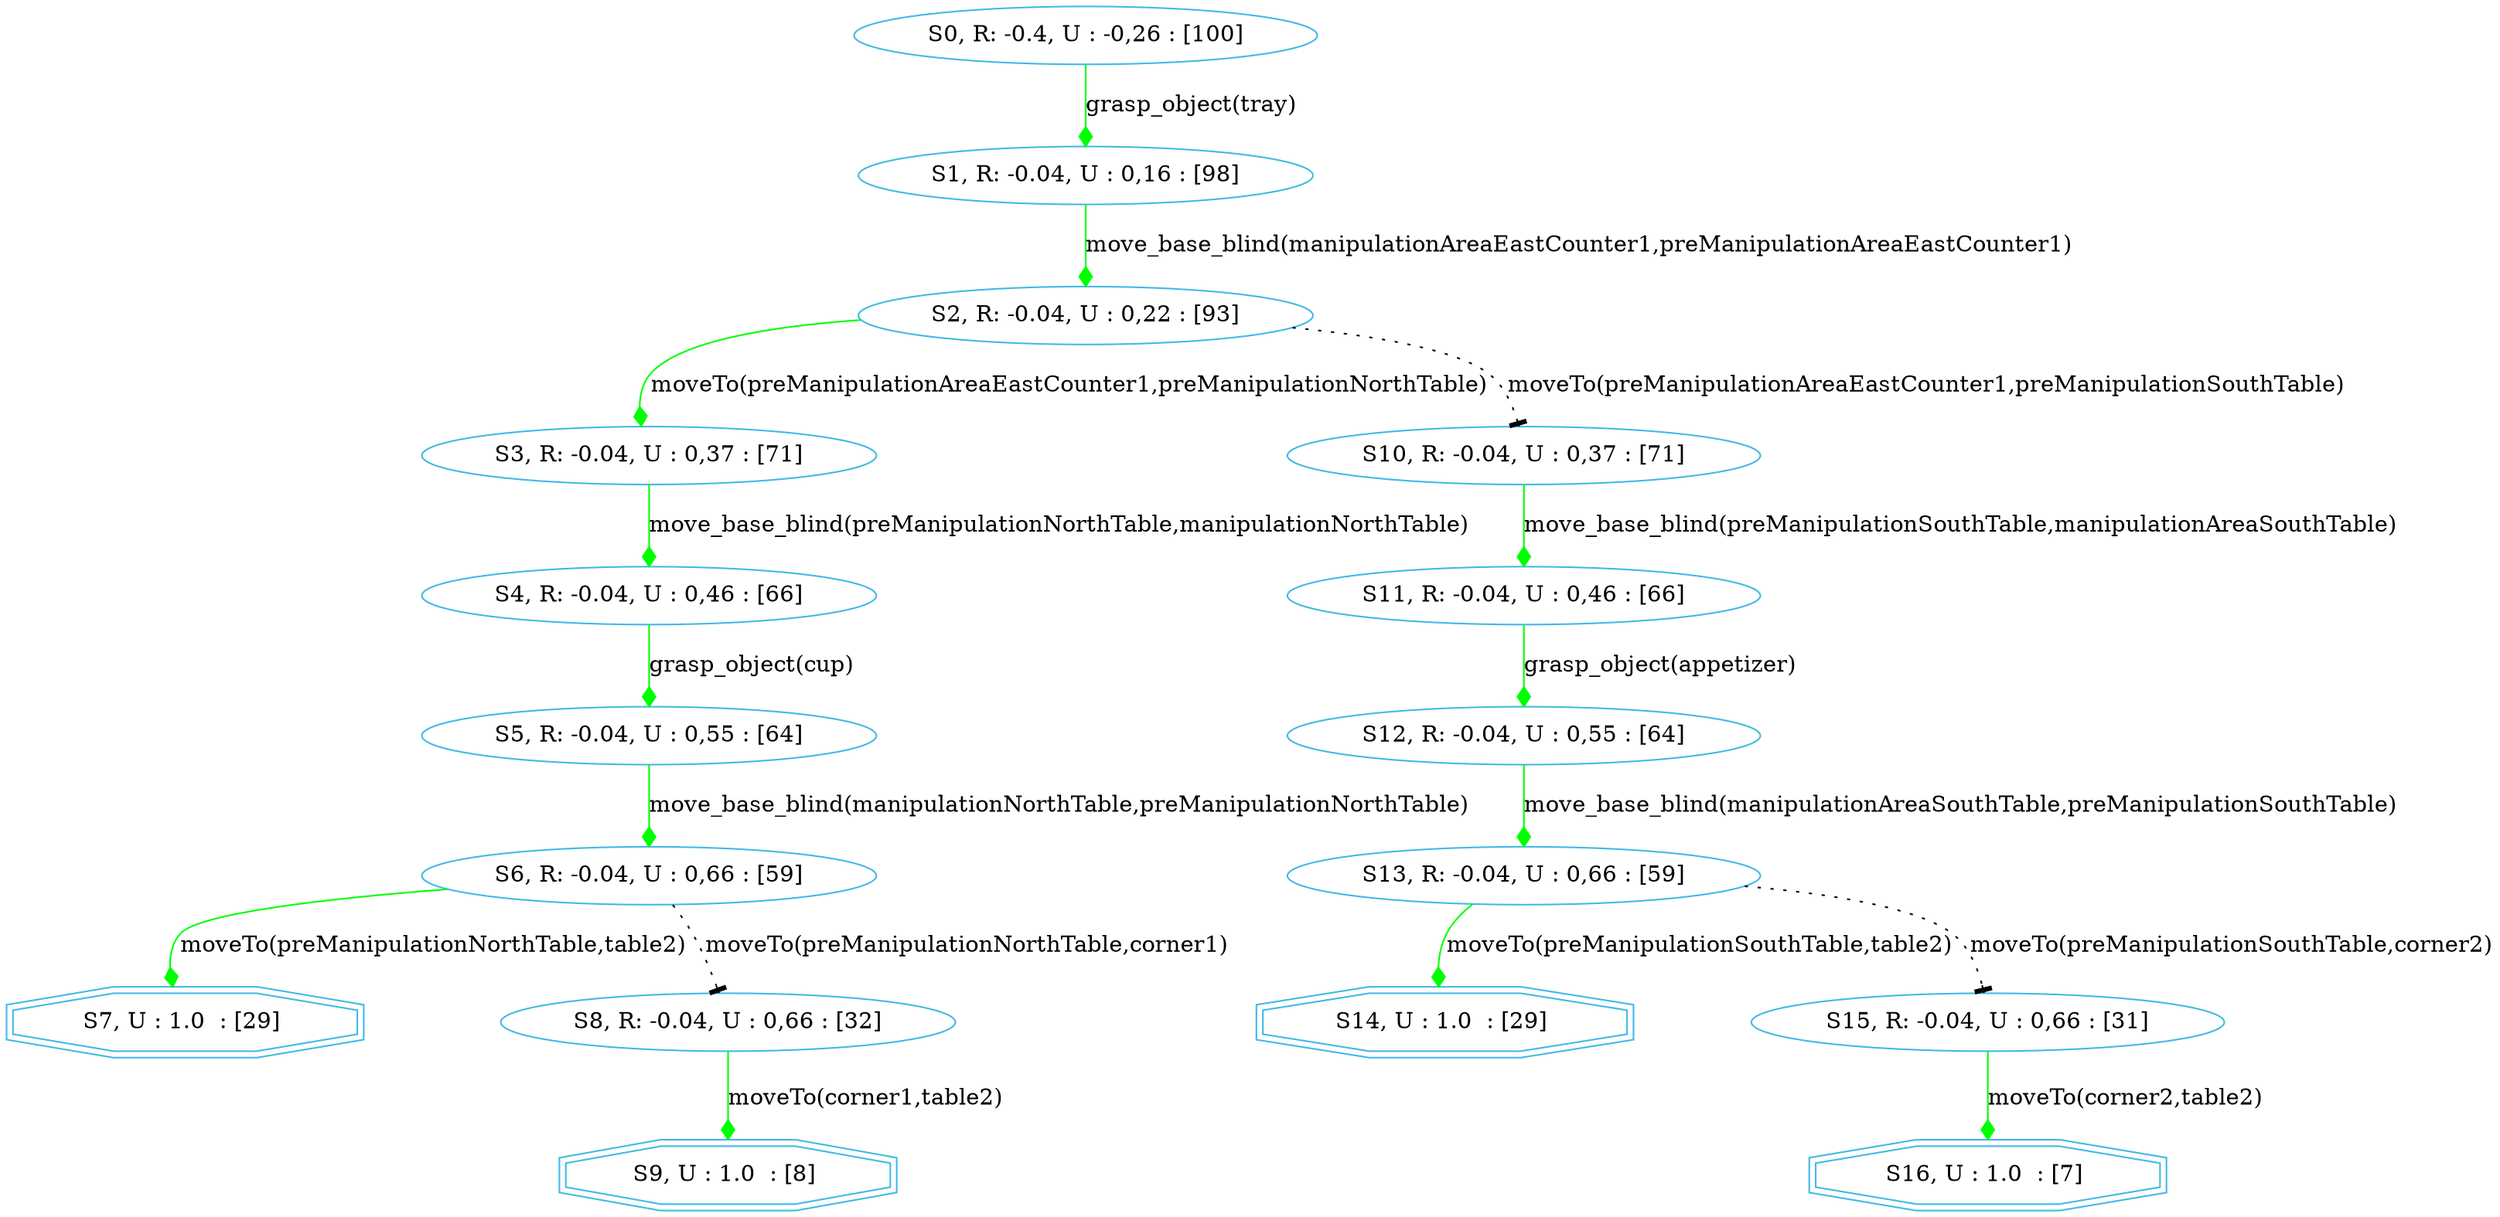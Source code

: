 digraph {
  node [color="#40b9e5" ]
 size="60,17";
"7" [label=" S7, U : 1.0  : [29]  " shape=doubleoctagon];
"9" [label=" S9, U : 1.0  : [8]  " shape=doubleoctagon];
"14" [label=" S14, U : 1.0  : [29]  " shape=doubleoctagon];
"16" [label=" S16, U : 1.0  : [7]  " shape=doubleoctagon];
"0" [label=" S0, R: -0.4, U : -0,26 : [100] "]"1" [label=" S1, R: -0.04, U : 0,16 : [98] "]"2" [label=" S2, R: -0.04, U : 0,22 : [93] "]"3" [label=" S3, R: -0.04, U : 0,37 : [71] "]"4" [label=" S4, R: -0.04, U : 0,46 : [66] "]"5" [label=" S5, R: -0.04, U : 0,55 : [64] "]"6" [label=" S6, R: -0.04, U : 0,66 : [59] "]"8" [label=" S8, R: -0.04, U : 0,66 : [32] "]"10" [label=" S10, R: -0.04, U : 0,37 : [71] "]"11" [label=" S11, R: -0.04, U : 0,46 : [66] "]"12" [label=" S12, R: -0.04, U : 0,55 : [64] "]"13" [label=" S13, R: -0.04, U : 0,66 : [59] "]"15" [label=" S15, R: -0.04, U : 0,66 : [31] "]"0" -> "1" [ label="grasp_object(tray)"
, arrowhead = diamond , color=green];"1" -> "2" [ label="move_base_blind(manipulationAreaEastCounter1,preManipulationAreaEastCounter1)"
, arrowhead = diamond , color=green];"2" -> "3" [ label="moveTo(preManipulationAreaEastCounter1,preManipulationNorthTable)"
, arrowhead = diamond , color=green];"2" -> "10" [ label="moveTo(preManipulationAreaEastCounter1,preManipulationSouthTable)"
,style=dotted, arrowhead=tee];"3" -> "4" [ label="move_base_blind(preManipulationNorthTable,manipulationNorthTable)"
, arrowhead = diamond , color=green];"4" -> "5" [ label="grasp_object(cup)"
, arrowhead = diamond , color=green];"5" -> "6" [ label="move_base_blind(manipulationNorthTable,preManipulationNorthTable)"
, arrowhead = diamond , color=green];"6" -> "7" [ label="moveTo(preManipulationNorthTable,table2)"
, arrowhead = diamond , color=green];"6" -> "8" [ label="moveTo(preManipulationNorthTable,corner1)"
,style=dotted, arrowhead=tee];"8" -> "9" [ label="moveTo(corner1,table2)"
, arrowhead = diamond , color=green];"10" -> "11" [ label="move_base_blind(preManipulationSouthTable,manipulationAreaSouthTable)"
, arrowhead = diamond , color=green];"11" -> "12" [ label="grasp_object(appetizer)"
, arrowhead = diamond , color=green];"12" -> "13" [ label="move_base_blind(manipulationAreaSouthTable,preManipulationSouthTable)"
, arrowhead = diamond , color=green];"13" -> "14" [ label="moveTo(preManipulationSouthTable,table2)"
, arrowhead = diamond , color=green];"13" -> "15" [ label="moveTo(preManipulationSouthTable,corner2)"
,style=dotted, arrowhead=tee];"15" -> "16" [ label="moveTo(corner2,table2)"
, arrowhead = diamond , color=green];}
